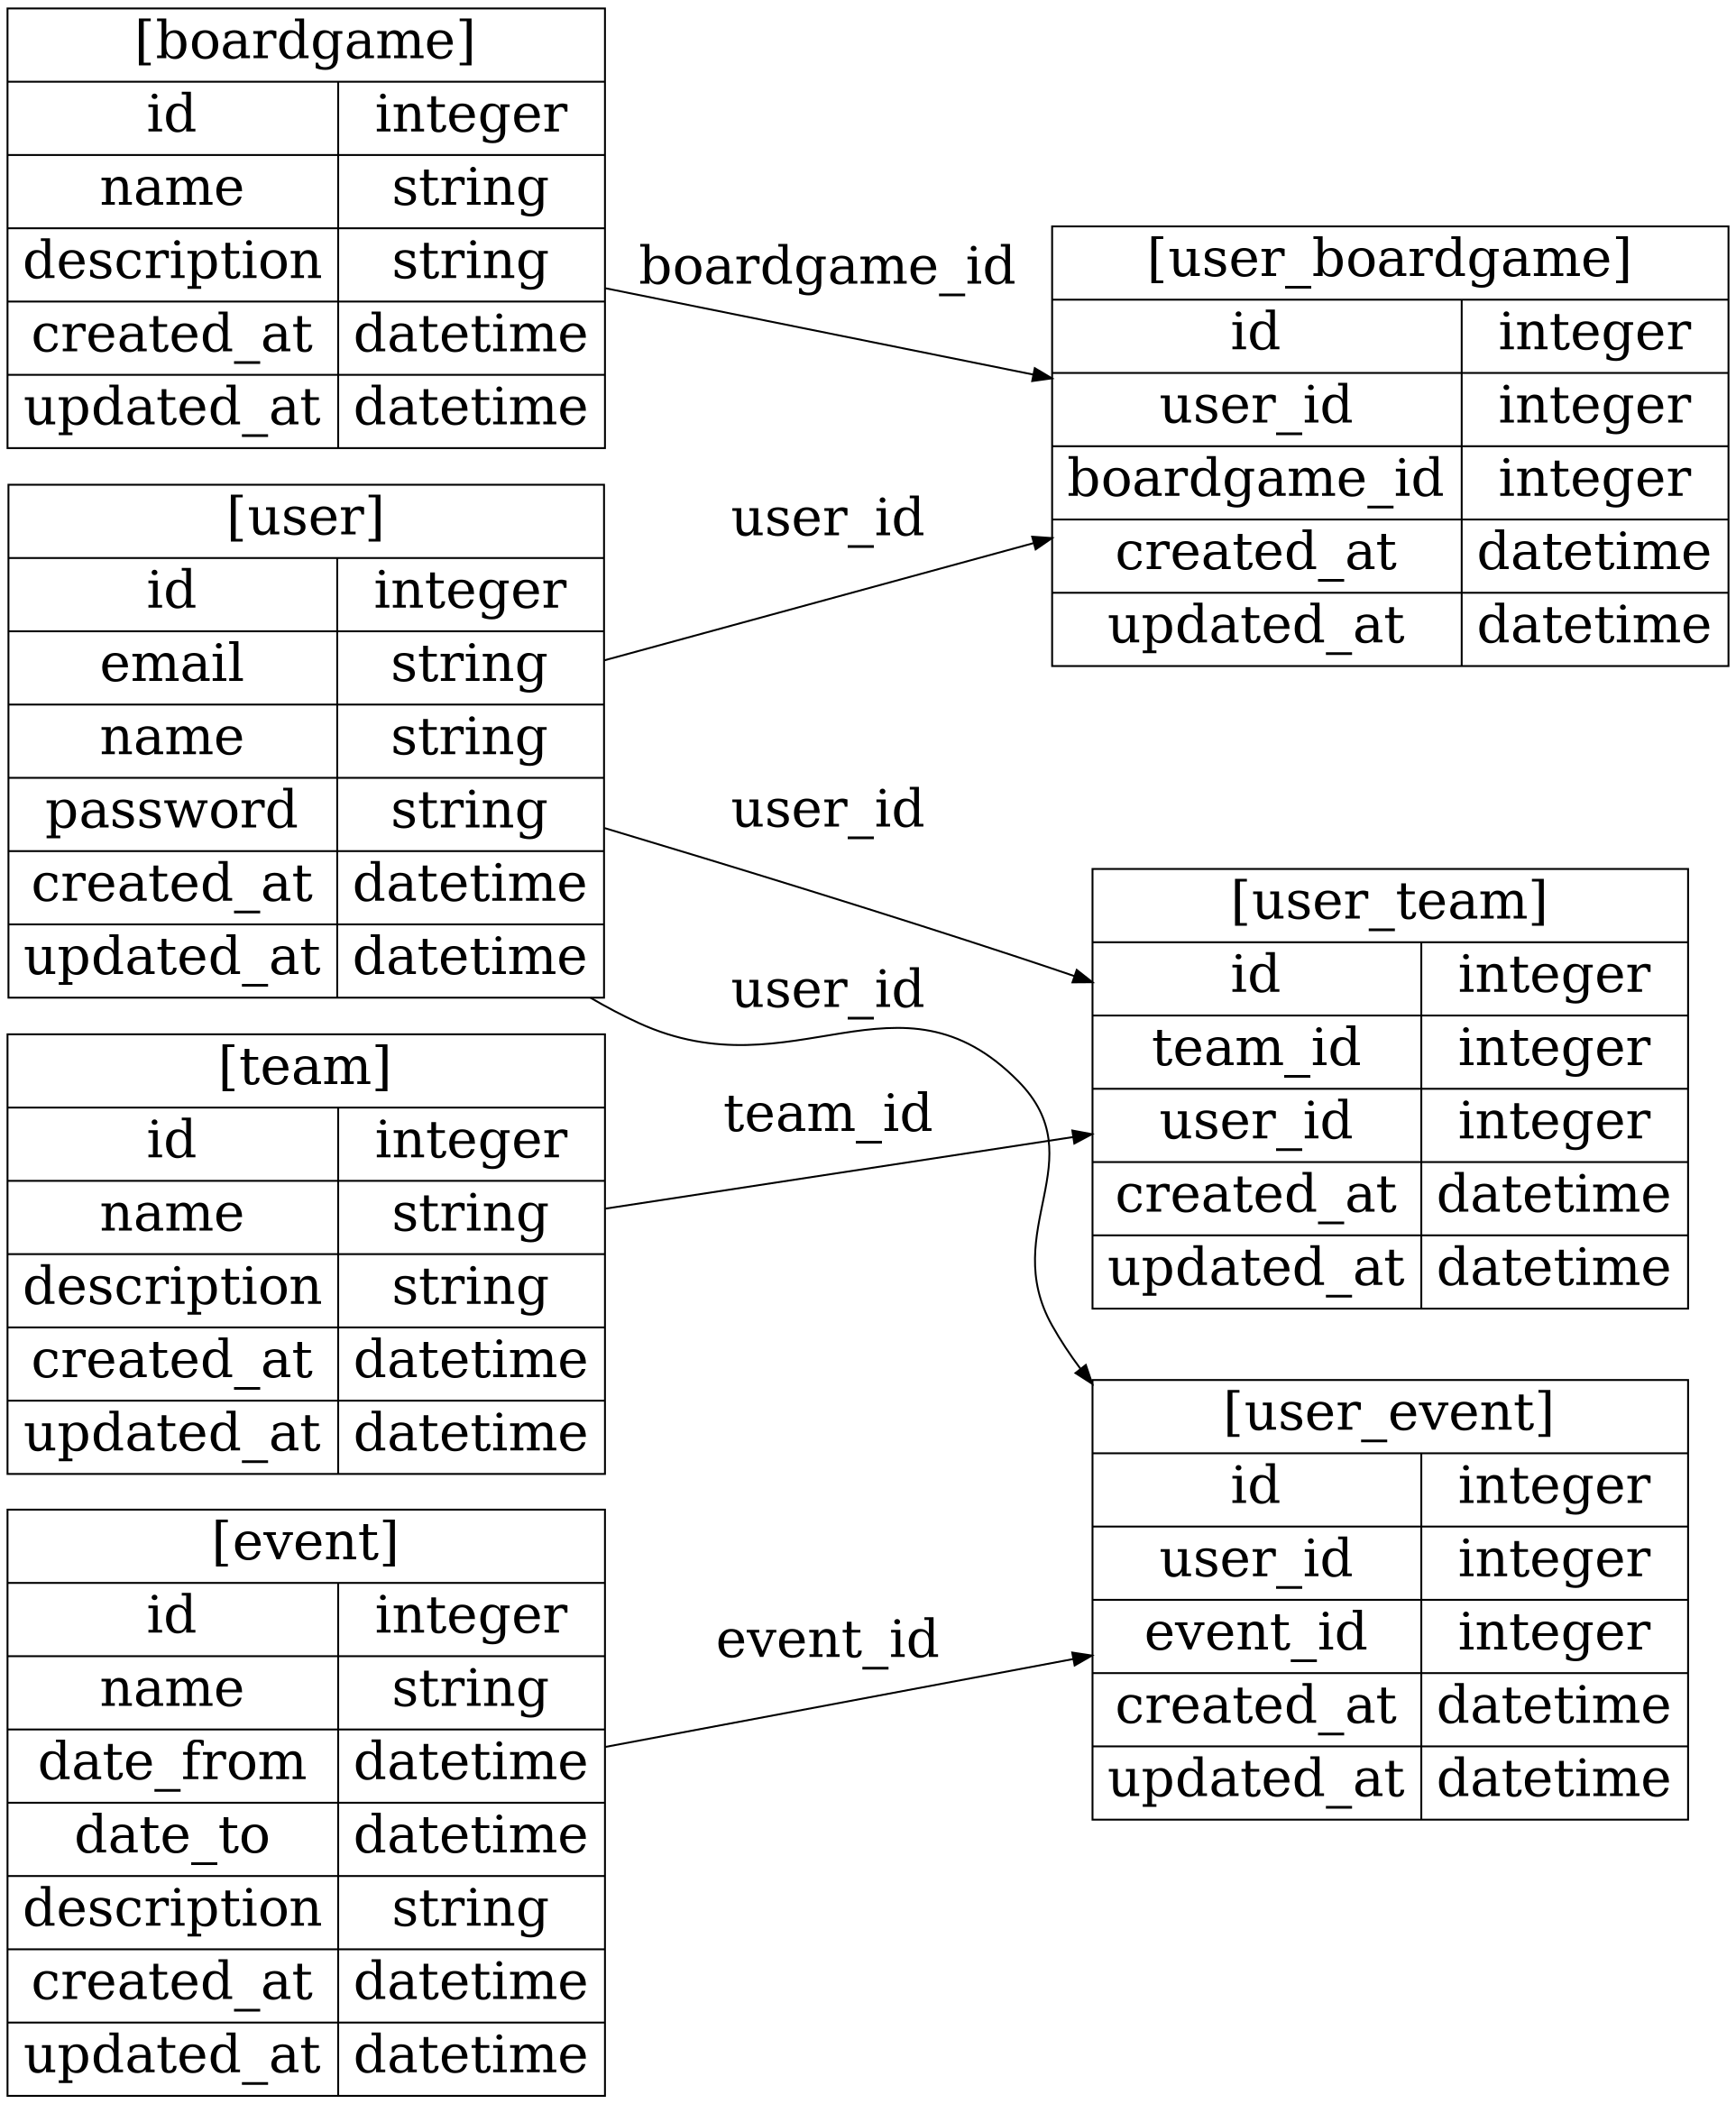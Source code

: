 digraph bdg_sns{

#	graph [rankdir=LR, overlap=true, layout=neato, nodesep="0.1", ranksep="0.2", pad="0.5"];
	graph [rankdir=LR, overlap=true, layout=dot];
	node [shape=record, fontsize=28, width=2.0];
	edge [fontsize=28];


	user [label="[user]|{{id | email | name | password | created_at | updated_at}|{integer | string | string | string | datetime | datetime}}"];

	user_boardgame [label="[user_boardgame]|{{id | user_id | boardgame_id | created_at | updated_at}|{integer | integer | integer | datetime | datetime}}"];

	boardgame [label="[boardgame]|{{id | name | description | created_at | updated_at}|{integer | string | string |  datetime | datetime}}"];

	team [label="[team]|{{id | name | description | created_at | updated_at}|{integer | string | string | datetime | datetime}}"];

	user_team [label="[user_team]|{{id | team_id | user_id | created_at | updated_at}|{integer | integer | integer | datetime | datetime}}"];

	event [label="[event]|{{id | name | date_from | date_to | description | created_at | updated_at}|{integer | string | datetime | datetime | string | datetime | datetime}}"];

	user_event [label="[user_event]|{{id | user_id | event_id | created_at | updated_at}|{integer | integer | integer | datetime | datetime}}"];

	user -> user_boardgame [label="user_id"];
	user -> user_team [label="user_id"];
	user -> user_event [label="user_id"];

	boardgame -> user_boardgame [label="boardgame_id"];
	team -> user_team [label="team_id"];
	event -> user_event [label="event_id"];



}
